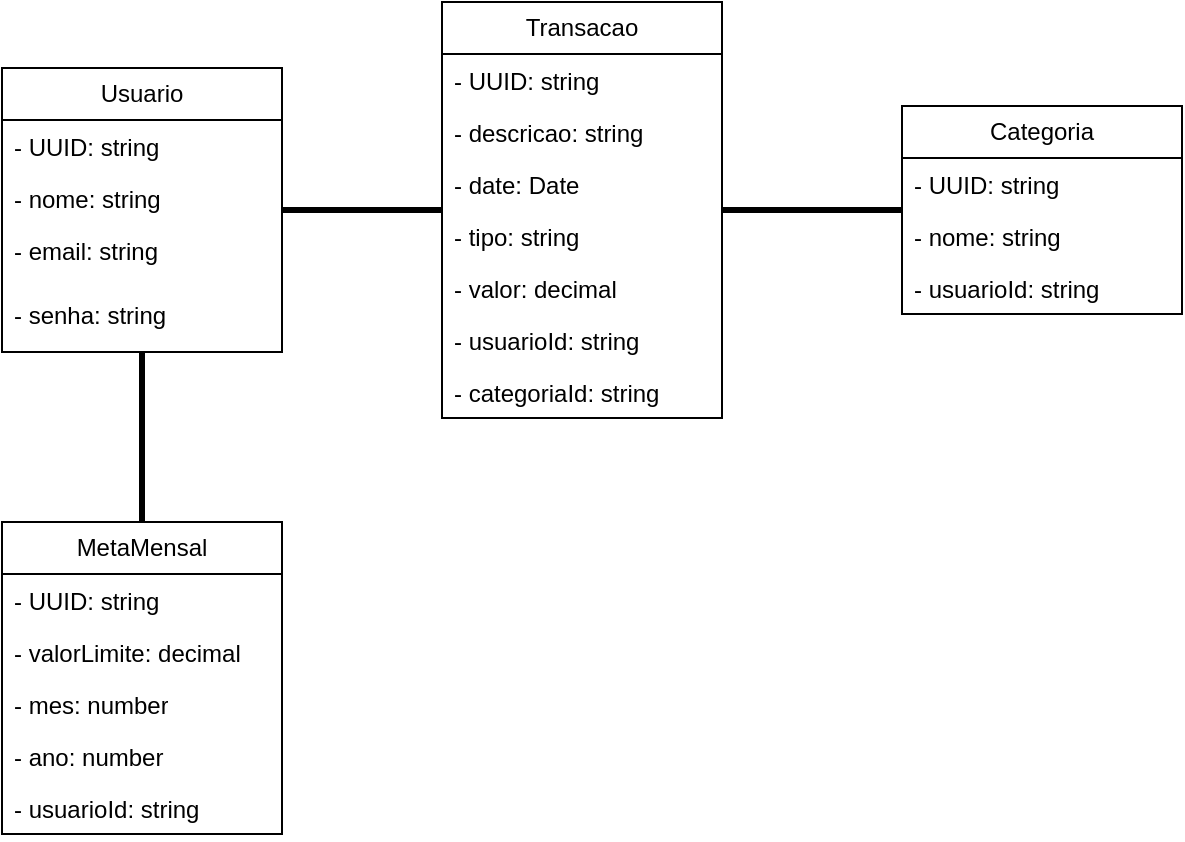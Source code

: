 <mxfile version="26.3.0" pages="2">
  <diagram name="Diagrama de classes" id="ajBrU_x5YK91yIWvcCwJ">
    <mxGraphModel dx="996" dy="539" grid="1" gridSize="10" guides="1" tooltips="1" connect="1" arrows="1" fold="1" page="1" pageScale="1" pageWidth="827" pageHeight="1169" math="0" shadow="0">
      <root>
        <mxCell id="0" />
        <mxCell id="1" parent="0" />
        <mxCell id="OdsJKiuWmcvMhKQ_6NQV-1" value="Usuario" style="swimlane;fontStyle=0;childLayout=stackLayout;horizontal=1;startSize=26;fillColor=none;horizontalStack=0;resizeParent=1;resizeParentMax=0;resizeLast=0;collapsible=1;marginBottom=0;whiteSpace=wrap;html=1;" parent="1" vertex="1">
          <mxGeometry x="140" y="133" width="140" height="142" as="geometry" />
        </mxCell>
        <mxCell id="OdsJKiuWmcvMhKQ_6NQV-2" value="- UUID: string" style="text;strokeColor=none;fillColor=none;align=left;verticalAlign=top;spacingLeft=4;spacingRight=4;overflow=hidden;rotatable=0;points=[[0,0.5],[1,0.5]];portConstraint=eastwest;whiteSpace=wrap;html=1;" parent="OdsJKiuWmcvMhKQ_6NQV-1" vertex="1">
          <mxGeometry y="26" width="140" height="26" as="geometry" />
        </mxCell>
        <mxCell id="OdsJKiuWmcvMhKQ_6NQV-3" value="- nome: string" style="text;strokeColor=none;fillColor=none;align=left;verticalAlign=top;spacingLeft=4;spacingRight=4;overflow=hidden;rotatable=0;points=[[0,0.5],[1,0.5]];portConstraint=eastwest;whiteSpace=wrap;html=1;" parent="OdsJKiuWmcvMhKQ_6NQV-1" vertex="1">
          <mxGeometry y="52" width="140" height="26" as="geometry" />
        </mxCell>
        <mxCell id="OdsJKiuWmcvMhKQ_6NQV-4" value="- email: string" style="text;strokeColor=none;fillColor=none;align=left;verticalAlign=top;spacingLeft=4;spacingRight=4;overflow=hidden;rotatable=0;points=[[0,0.5],[1,0.5]];portConstraint=eastwest;whiteSpace=wrap;html=1;" parent="OdsJKiuWmcvMhKQ_6NQV-1" vertex="1">
          <mxGeometry y="78" width="140" height="32" as="geometry" />
        </mxCell>
        <mxCell id="OdsJKiuWmcvMhKQ_6NQV-13" value="- senha: string" style="text;strokeColor=none;fillColor=none;align=left;verticalAlign=top;spacingLeft=4;spacingRight=4;overflow=hidden;rotatable=0;points=[[0,0.5],[1,0.5]];portConstraint=eastwest;whiteSpace=wrap;html=1;" parent="OdsJKiuWmcvMhKQ_6NQV-1" vertex="1">
          <mxGeometry y="110" width="140" height="32" as="geometry" />
        </mxCell>
        <mxCell id="OdsJKiuWmcvMhKQ_6NQV-14" value="Transacao" style="swimlane;fontStyle=0;childLayout=stackLayout;horizontal=1;startSize=26;fillColor=none;horizontalStack=0;resizeParent=1;resizeParentMax=0;resizeLast=0;collapsible=1;marginBottom=0;whiteSpace=wrap;html=1;" parent="1" vertex="1">
          <mxGeometry x="360" y="100" width="140" height="208" as="geometry" />
        </mxCell>
        <mxCell id="OdsJKiuWmcvMhKQ_6NQV-15" value="- UUID: string" style="text;strokeColor=none;fillColor=none;align=left;verticalAlign=top;spacingLeft=4;spacingRight=4;overflow=hidden;rotatable=0;points=[[0,0.5],[1,0.5]];portConstraint=eastwest;whiteSpace=wrap;html=1;" parent="OdsJKiuWmcvMhKQ_6NQV-14" vertex="1">
          <mxGeometry y="26" width="140" height="26" as="geometry" />
        </mxCell>
        <mxCell id="OdsJKiuWmcvMhKQ_6NQV-16" value="- descricao: string" style="text;strokeColor=none;fillColor=none;align=left;verticalAlign=top;spacingLeft=4;spacingRight=4;overflow=hidden;rotatable=0;points=[[0,0.5],[1,0.5]];portConstraint=eastwest;whiteSpace=wrap;html=1;" parent="OdsJKiuWmcvMhKQ_6NQV-14" vertex="1">
          <mxGeometry y="52" width="140" height="26" as="geometry" />
        </mxCell>
        <mxCell id="OdsJKiuWmcvMhKQ_6NQV-17" value="- date: Date" style="text;strokeColor=none;fillColor=none;align=left;verticalAlign=top;spacingLeft=4;spacingRight=4;overflow=hidden;rotatable=0;points=[[0,0.5],[1,0.5]];portConstraint=eastwest;whiteSpace=wrap;html=1;" parent="OdsJKiuWmcvMhKQ_6NQV-14" vertex="1">
          <mxGeometry y="78" width="140" height="26" as="geometry" />
        </mxCell>
        <mxCell id="753naY45_J6HtTV73Lfr-1" value="- tipo: string" style="text;strokeColor=none;fillColor=none;align=left;verticalAlign=top;spacingLeft=4;spacingRight=4;overflow=hidden;rotatable=0;points=[[0,0.5],[1,0.5]];portConstraint=eastwest;whiteSpace=wrap;html=1;" parent="OdsJKiuWmcvMhKQ_6NQV-14" vertex="1">
          <mxGeometry y="104" width="140" height="26" as="geometry" />
        </mxCell>
        <mxCell id="753naY45_J6HtTV73Lfr-2" value="- valor: decimal" style="text;strokeColor=none;fillColor=none;align=left;verticalAlign=top;spacingLeft=4;spacingRight=4;overflow=hidden;rotatable=0;points=[[0,0.5],[1,0.5]];portConstraint=eastwest;whiteSpace=wrap;html=1;" parent="OdsJKiuWmcvMhKQ_6NQV-14" vertex="1">
          <mxGeometry y="130" width="140" height="26" as="geometry" />
        </mxCell>
        <mxCell id="753naY45_J6HtTV73Lfr-3" value="- usuarioId: string" style="text;strokeColor=none;fillColor=none;align=left;verticalAlign=top;spacingLeft=4;spacingRight=4;overflow=hidden;rotatable=0;points=[[0,0.5],[1,0.5]];portConstraint=eastwest;whiteSpace=wrap;html=1;" parent="OdsJKiuWmcvMhKQ_6NQV-14" vertex="1">
          <mxGeometry y="156" width="140" height="26" as="geometry" />
        </mxCell>
        <mxCell id="753naY45_J6HtTV73Lfr-4" value="- categoriaId: string" style="text;strokeColor=none;fillColor=none;align=left;verticalAlign=top;spacingLeft=4;spacingRight=4;overflow=hidden;rotatable=0;points=[[0,0.5],[1,0.5]];portConstraint=eastwest;whiteSpace=wrap;html=1;" parent="OdsJKiuWmcvMhKQ_6NQV-14" vertex="1">
          <mxGeometry y="182" width="140" height="26" as="geometry" />
        </mxCell>
        <mxCell id="753naY45_J6HtTV73Lfr-5" value="Categoria" style="swimlane;fontStyle=0;childLayout=stackLayout;horizontal=1;startSize=26;fillColor=none;horizontalStack=0;resizeParent=1;resizeParentMax=0;resizeLast=0;collapsible=1;marginBottom=0;whiteSpace=wrap;html=1;" parent="1" vertex="1">
          <mxGeometry x="590" y="152" width="140" height="104" as="geometry" />
        </mxCell>
        <mxCell id="753naY45_J6HtTV73Lfr-6" value="- UUID: string" style="text;strokeColor=none;fillColor=none;align=left;verticalAlign=top;spacingLeft=4;spacingRight=4;overflow=hidden;rotatable=0;points=[[0,0.5],[1,0.5]];portConstraint=eastwest;whiteSpace=wrap;html=1;" parent="753naY45_J6HtTV73Lfr-5" vertex="1">
          <mxGeometry y="26" width="140" height="26" as="geometry" />
        </mxCell>
        <mxCell id="753naY45_J6HtTV73Lfr-7" value="- nome: string" style="text;strokeColor=none;fillColor=none;align=left;verticalAlign=top;spacingLeft=4;spacingRight=4;overflow=hidden;rotatable=0;points=[[0,0.5],[1,0.5]];portConstraint=eastwest;whiteSpace=wrap;html=1;" parent="753naY45_J6HtTV73Lfr-5" vertex="1">
          <mxGeometry y="52" width="140" height="26" as="geometry" />
        </mxCell>
        <mxCell id="753naY45_J6HtTV73Lfr-8" value="- usuarioId: string" style="text;strokeColor=none;fillColor=none;align=left;verticalAlign=top;spacingLeft=4;spacingRight=4;overflow=hidden;rotatable=0;points=[[0,0.5],[1,0.5]];portConstraint=eastwest;whiteSpace=wrap;html=1;" parent="753naY45_J6HtTV73Lfr-5" vertex="1">
          <mxGeometry y="78" width="140" height="26" as="geometry" />
        </mxCell>
        <mxCell id="753naY45_J6HtTV73Lfr-10" value="MetaMensal" style="swimlane;fontStyle=0;childLayout=stackLayout;horizontal=1;startSize=26;fillColor=none;horizontalStack=0;resizeParent=1;resizeParentMax=0;resizeLast=0;collapsible=1;marginBottom=0;whiteSpace=wrap;html=1;" parent="1" vertex="1">
          <mxGeometry x="140" y="360" width="140" height="156" as="geometry" />
        </mxCell>
        <mxCell id="753naY45_J6HtTV73Lfr-11" value="- UUID: string" style="text;strokeColor=none;fillColor=none;align=left;verticalAlign=top;spacingLeft=4;spacingRight=4;overflow=hidden;rotatable=0;points=[[0,0.5],[1,0.5]];portConstraint=eastwest;whiteSpace=wrap;html=1;" parent="753naY45_J6HtTV73Lfr-10" vertex="1">
          <mxGeometry y="26" width="140" height="26" as="geometry" />
        </mxCell>
        <mxCell id="753naY45_J6HtTV73Lfr-12" value="- valorLimite: decimal" style="text;strokeColor=none;fillColor=none;align=left;verticalAlign=top;spacingLeft=4;spacingRight=4;overflow=hidden;rotatable=0;points=[[0,0.5],[1,0.5]];portConstraint=eastwest;whiteSpace=wrap;html=1;" parent="753naY45_J6HtTV73Lfr-10" vertex="1">
          <mxGeometry y="52" width="140" height="26" as="geometry" />
        </mxCell>
        <mxCell id="753naY45_J6HtTV73Lfr-13" value="- mes: number" style="text;strokeColor=none;fillColor=none;align=left;verticalAlign=top;spacingLeft=4;spacingRight=4;overflow=hidden;rotatable=0;points=[[0,0.5],[1,0.5]];portConstraint=eastwest;whiteSpace=wrap;html=1;" parent="753naY45_J6HtTV73Lfr-10" vertex="1">
          <mxGeometry y="78" width="140" height="26" as="geometry" />
        </mxCell>
        <mxCell id="753naY45_J6HtTV73Lfr-14" value="- ano: number" style="text;strokeColor=none;fillColor=none;align=left;verticalAlign=top;spacingLeft=4;spacingRight=4;overflow=hidden;rotatable=0;points=[[0,0.5],[1,0.5]];portConstraint=eastwest;whiteSpace=wrap;html=1;" parent="753naY45_J6HtTV73Lfr-10" vertex="1">
          <mxGeometry y="104" width="140" height="26" as="geometry" />
        </mxCell>
        <mxCell id="753naY45_J6HtTV73Lfr-15" value="- usuarioId: string" style="text;strokeColor=none;fillColor=none;align=left;verticalAlign=top;spacingLeft=4;spacingRight=4;overflow=hidden;rotatable=0;points=[[0,0.5],[1,0.5]];portConstraint=eastwest;whiteSpace=wrap;html=1;" parent="753naY45_J6HtTV73Lfr-10" vertex="1">
          <mxGeometry y="130" width="140" height="26" as="geometry" />
        </mxCell>
        <mxCell id="--WDwguho3WFWulebTz_-4" value="" style="endArrow=none;startArrow=none;endFill=0;startFill=0;endSize=8;html=1;verticalAlign=bottom;labelBackgroundColor=none;strokeWidth=3;rounded=0;" edge="1" parent="1" source="OdsJKiuWmcvMhKQ_6NQV-1" target="OdsJKiuWmcvMhKQ_6NQV-14">
          <mxGeometry width="160" relative="1" as="geometry">
            <mxPoint x="330" y="280" as="sourcePoint" />
            <mxPoint x="490" y="280" as="targetPoint" />
          </mxGeometry>
        </mxCell>
        <mxCell id="--WDwguho3WFWulebTz_-5" value="" style="endArrow=none;startArrow=none;endFill=0;startFill=0;endSize=8;html=1;verticalAlign=bottom;labelBackgroundColor=none;strokeWidth=3;rounded=0;" edge="1" parent="1" source="OdsJKiuWmcvMhKQ_6NQV-14" target="753naY45_J6HtTV73Lfr-5">
          <mxGeometry width="160" relative="1" as="geometry">
            <mxPoint x="330" y="280" as="sourcePoint" />
            <mxPoint x="490" y="280" as="targetPoint" />
          </mxGeometry>
        </mxCell>
        <mxCell id="--WDwguho3WFWulebTz_-6" value="" style="endArrow=none;startArrow=none;endFill=0;startFill=0;endSize=8;html=1;verticalAlign=bottom;labelBackgroundColor=none;strokeWidth=3;rounded=0;" edge="1" parent="1" source="OdsJKiuWmcvMhKQ_6NQV-1" target="753naY45_J6HtTV73Lfr-10">
          <mxGeometry width="160" relative="1" as="geometry">
            <mxPoint x="330" y="280" as="sourcePoint" />
            <mxPoint x="490" y="280" as="targetPoint" />
          </mxGeometry>
        </mxCell>
      </root>
    </mxGraphModel>
  </diagram>
  <diagram id="ZjOCgb9IOc0W4f-Druwu" name="Diagrama ER">
    <mxGraphModel dx="996" dy="539" grid="1" gridSize="10" guides="1" tooltips="1" connect="1" arrows="1" fold="1" page="1" pageScale="1" pageWidth="827" pageHeight="1169" math="0" shadow="0">
      <root>
        <mxCell id="0" />
        <mxCell id="1" parent="0" />
      </root>
    </mxGraphModel>
  </diagram>
</mxfile>
